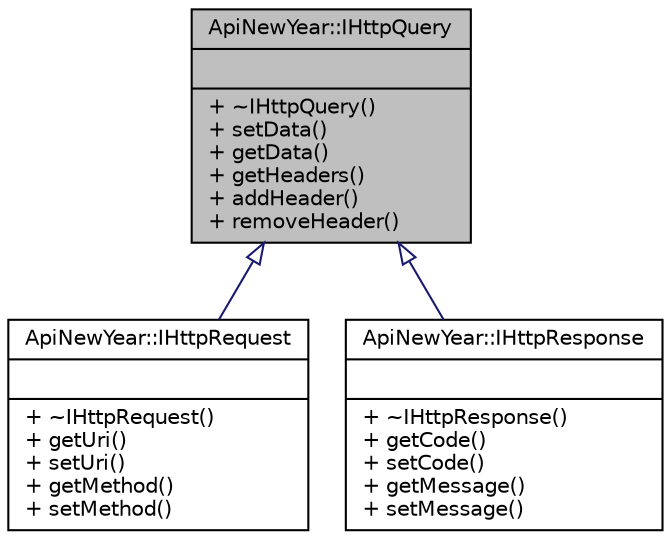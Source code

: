 digraph "ApiNewYear::IHttpQuery"
{
  edge [fontname="Helvetica",fontsize="10",labelfontname="Helvetica",labelfontsize="10"];
  node [fontname="Helvetica",fontsize="10",shape=record];
  Node1 [label="{ApiNewYear::IHttpQuery\n||+ ~IHttpQuery()\l+ setData()\l+ getData()\l+ getHeaders()\l+ addHeader()\l+ removeHeader()\l}",height=0.2,width=0.4,color="black", fillcolor="grey75", style="filled", fontcolor="black"];
  Node1 -> Node2 [dir="back",color="midnightblue",fontsize="10",style="solid",arrowtail="onormal",fontname="Helvetica"];
  Node2 [label="{ApiNewYear::IHttpRequest\n||+ ~IHttpRequest()\l+ getUri()\l+ setUri()\l+ getMethod()\l+ setMethod()\l}",height=0.2,width=0.4,color="black", fillcolor="white", style="filled",URL="$class_api_new_year_1_1_i_http_request.html",tooltip="Base class representing the minimum information needed for each HTTP Request. "];
  Node1 -> Node3 [dir="back",color="midnightblue",fontsize="10",style="solid",arrowtail="onormal",fontname="Helvetica"];
  Node3 [label="{ApiNewYear::IHttpResponse\n||+ ~IHttpResponse()\l+ getCode()\l+ setCode()\l+ getMessage()\l+ setMessage()\l}",height=0.2,width=0.4,color="black", fillcolor="white", style="filled",URL="$class_api_new_year_1_1_i_http_response.html",tooltip="Base class representing the minimum information needed for each HTTP Response. "];
}
